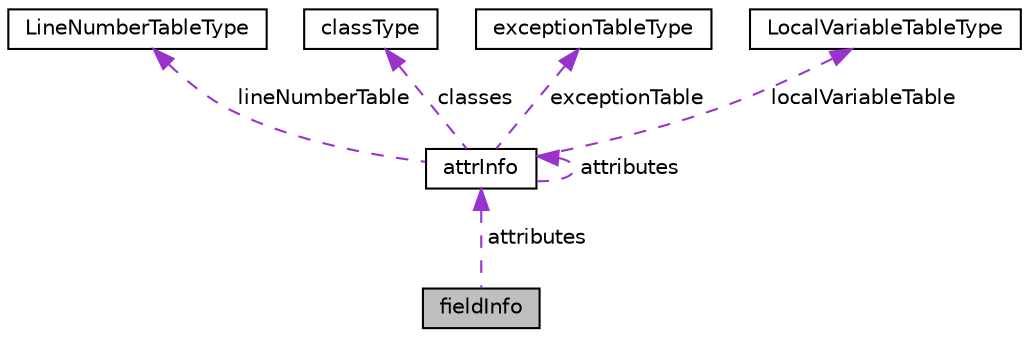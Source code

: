 digraph "fieldInfo"
{
  edge [fontname="Helvetica",fontsize="10",labelfontname="Helvetica",labelfontsize="10"];
  node [fontname="Helvetica",fontsize="10",shape=record];
  Node1 [label="fieldInfo",height=0.2,width=0.4,color="black", fillcolor="grey75", style="filled", fontcolor="black"];
  Node2 -> Node1 [dir="back",color="darkorchid3",fontsize="10",style="dashed",label=" attributes" ,fontname="Helvetica"];
  Node2 [label="attrInfo",height=0.2,width=0.4,color="black", fillcolor="white", style="filled",URL="$structattrInfo.html",tooltip="Informacoes de atributo. "];
  Node3 -> Node2 [dir="back",color="darkorchid3",fontsize="10",style="dashed",label=" lineNumberTable" ,fontname="Helvetica"];
  Node3 [label="LineNumberTableType",height=0.2,width=0.4,color="black", fillcolor="white", style="filled",URL="$structLineNumberTableType.html",tooltip="Tabela do tipo de numero da linha. "];
  Node4 -> Node2 [dir="back",color="darkorchid3",fontsize="10",style="dashed",label=" classes" ,fontname="Helvetica"];
  Node4 [label="classType",height=0.2,width=0.4,color="black", fillcolor="white", style="filled",URL="$structclassType.html",tooltip="Tabela de Classes. "];
  Node2 -> Node2 [dir="back",color="darkorchid3",fontsize="10",style="dashed",label=" attributes" ,fontname="Helvetica"];
  Node5 -> Node2 [dir="back",color="darkorchid3",fontsize="10",style="dashed",label=" exceptionTable" ,fontname="Helvetica"];
  Node5 [label="exceptionTableType",height=0.2,width=0.4,color="black", fillcolor="white", style="filled",URL="$structexceptionTableType.html",tooltip="Tabela de Excecoes. "];
  Node6 -> Node2 [dir="back",color="darkorchid3",fontsize="10",style="dashed",label=" localVariableTable" ,fontname="Helvetica"];
  Node6 [label="LocalVariableTableType",height=0.2,width=0.4,color="black", fillcolor="white", style="filled",URL="$structLocalVariableTableType.html",tooltip="Tabela do tipo de variaveis locais. "];
}
